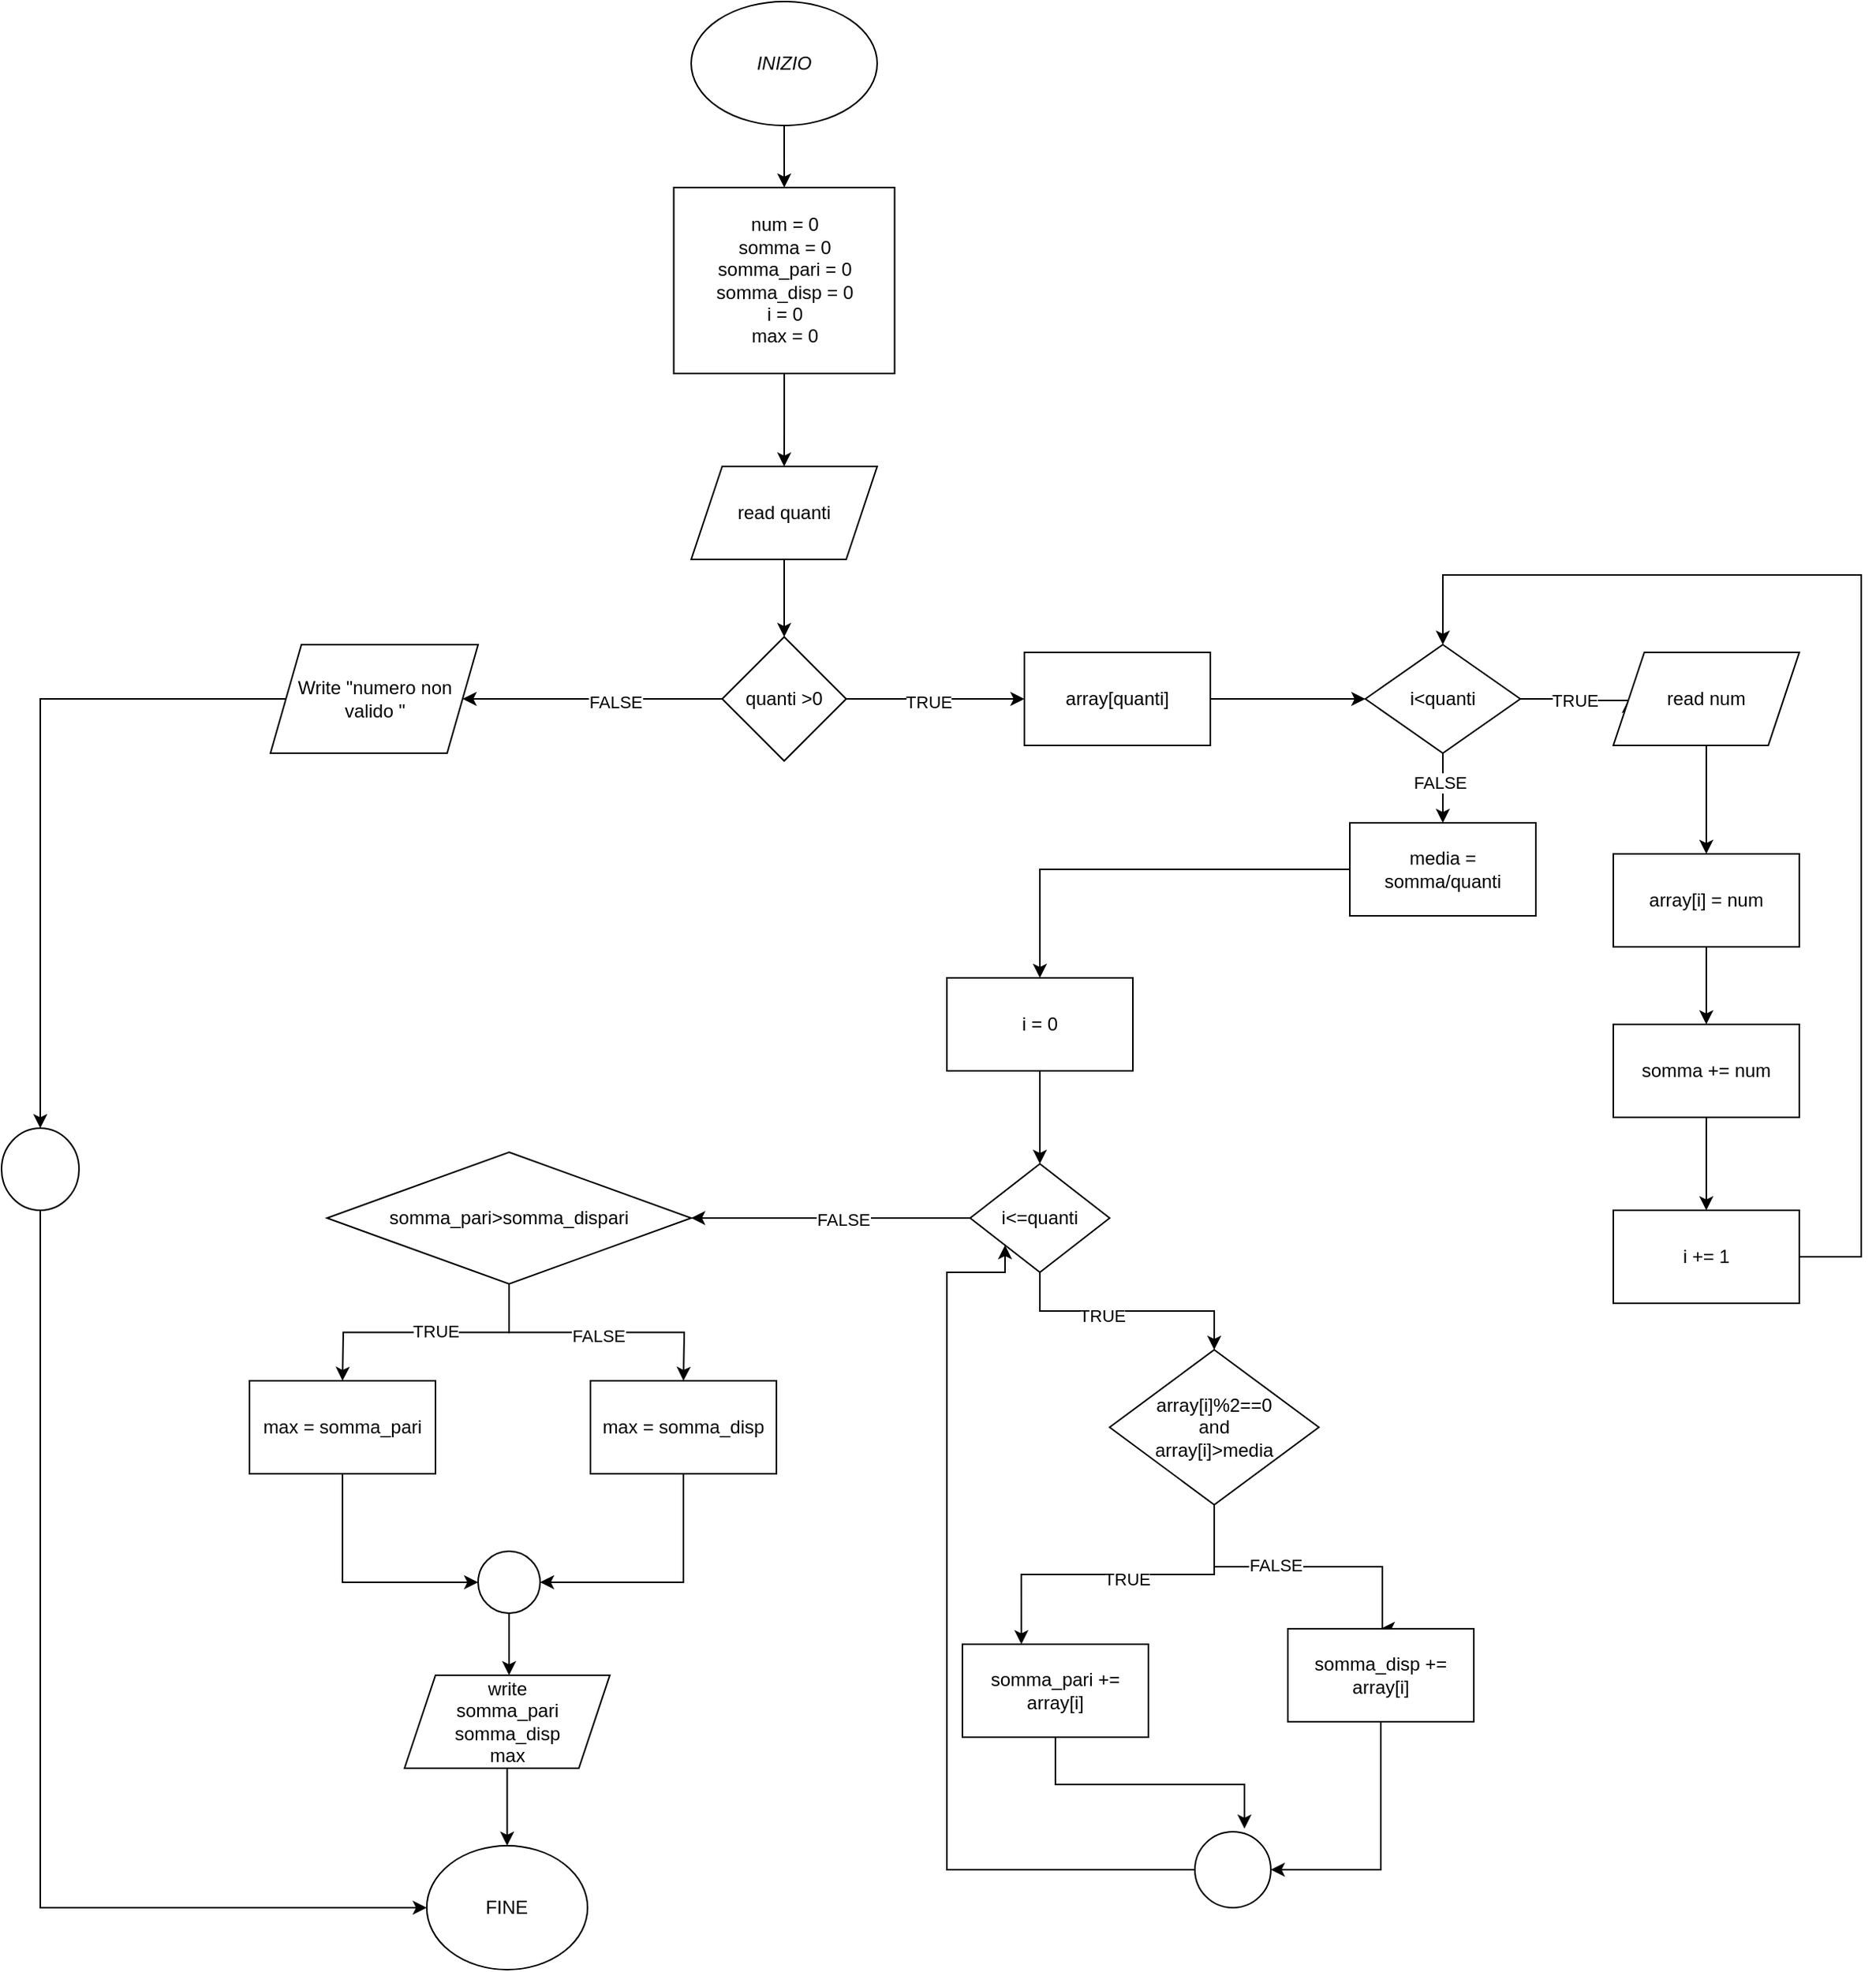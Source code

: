 <mxfile version="26.0.10">
  <diagram name="Pagina-1" id="SnpNDeBDlXsZuliEHFx5">
    <mxGraphModel dx="1910" dy="857" grid="1" gridSize="10" guides="1" tooltips="1" connect="1" arrows="1" fold="1" page="1" pageScale="1" pageWidth="1169" pageHeight="827" math="0" shadow="0">
      <root>
        <mxCell id="0" />
        <mxCell id="1" parent="0" />
        <mxCell id="yGQA4SGLh4-WKHKBrJOC-115" style="edgeStyle=orthogonalEdgeStyle;rounded=0;orthogonalLoop=1;jettySize=auto;html=1;exitX=1;exitY=0.5;exitDx=0;exitDy=0;entryX=0.5;entryY=1;entryDx=0;entryDy=0;" edge="1" parent="1" target="yGQA4SGLh4-WKHKBrJOC-95">
          <mxGeometry relative="1" as="geometry">
            <mxPoint x="1300" y="335" as="sourcePoint" />
            <Array as="points">
              <mxPoint x="1880" y="335" />
              <mxPoint x="1880" y="822" />
              <mxPoint x="1535" y="822" />
            </Array>
          </mxGeometry>
        </mxCell>
        <mxCell id="yGQA4SGLh4-WKHKBrJOC-130" value="" style="edgeStyle=orthogonalEdgeStyle;rounded=0;orthogonalLoop=1;jettySize=auto;html=1;" edge="1" parent="1" source="yGQA4SGLh4-WKHKBrJOC-128" target="yGQA4SGLh4-WKHKBrJOC-129">
          <mxGeometry relative="1" as="geometry" />
        </mxCell>
        <mxCell id="yGQA4SGLh4-WKHKBrJOC-128" value="&lt;i&gt;INIZIO&lt;/i&gt;" style="ellipse;whiteSpace=wrap;html=1;" vertex="1" parent="1">
          <mxGeometry x="465" y="20" width="120" height="80" as="geometry" />
        </mxCell>
        <mxCell id="yGQA4SGLh4-WKHKBrJOC-132" value="" style="edgeStyle=orthogonalEdgeStyle;rounded=0;orthogonalLoop=1;jettySize=auto;html=1;" edge="1" parent="1" source="yGQA4SGLh4-WKHKBrJOC-129" target="yGQA4SGLh4-WKHKBrJOC-131">
          <mxGeometry relative="1" as="geometry" />
        </mxCell>
        <mxCell id="yGQA4SGLh4-WKHKBrJOC-129" value="num = 0&lt;div&gt;somma = 0&lt;/div&gt;&lt;div&gt;somma_pari = 0&lt;/div&gt;&lt;div&gt;somma_disp = 0&lt;/div&gt;&lt;div&gt;i = 0&lt;/div&gt;&lt;div&gt;max = 0&lt;/div&gt;" style="whiteSpace=wrap;html=1;" vertex="1" parent="1">
          <mxGeometry x="453.75" y="140" width="142.5" height="120" as="geometry" />
        </mxCell>
        <mxCell id="yGQA4SGLh4-WKHKBrJOC-134" value="" style="edgeStyle=orthogonalEdgeStyle;rounded=0;orthogonalLoop=1;jettySize=auto;html=1;" edge="1" parent="1" source="yGQA4SGLh4-WKHKBrJOC-131" target="yGQA4SGLh4-WKHKBrJOC-133">
          <mxGeometry relative="1" as="geometry" />
        </mxCell>
        <mxCell id="yGQA4SGLh4-WKHKBrJOC-131" value="read quanti" style="shape=parallelogram;perimeter=parallelogramPerimeter;whiteSpace=wrap;html=1;fixedSize=1;" vertex="1" parent="1">
          <mxGeometry x="465" y="320" width="120" height="60" as="geometry" />
        </mxCell>
        <mxCell id="yGQA4SGLh4-WKHKBrJOC-136" value="" style="edgeStyle=orthogonalEdgeStyle;rounded=0;orthogonalLoop=1;jettySize=auto;html=1;entryX=1;entryY=0.5;entryDx=0;entryDy=0;" edge="1" parent="1" source="yGQA4SGLh4-WKHKBrJOC-133" target="yGQA4SGLh4-WKHKBrJOC-137">
          <mxGeometry relative="1" as="geometry">
            <mxPoint x="425" y="470" as="targetPoint" />
          </mxGeometry>
        </mxCell>
        <mxCell id="yGQA4SGLh4-WKHKBrJOC-138" value="FALSE" style="edgeLabel;html=1;align=center;verticalAlign=middle;resizable=0;points=[];" vertex="1" connectable="0" parent="yGQA4SGLh4-WKHKBrJOC-136">
          <mxGeometry x="-0.174" y="2" relative="1" as="geometry">
            <mxPoint as="offset" />
          </mxGeometry>
        </mxCell>
        <mxCell id="yGQA4SGLh4-WKHKBrJOC-140" value="" style="edgeStyle=orthogonalEdgeStyle;rounded=0;orthogonalLoop=1;jettySize=auto;html=1;" edge="1" parent="1" source="yGQA4SGLh4-WKHKBrJOC-133" target="yGQA4SGLh4-WKHKBrJOC-139">
          <mxGeometry relative="1" as="geometry" />
        </mxCell>
        <mxCell id="yGQA4SGLh4-WKHKBrJOC-141" value="TRUE" style="edgeLabel;html=1;align=center;verticalAlign=middle;resizable=0;points=[];" vertex="1" connectable="0" parent="yGQA4SGLh4-WKHKBrJOC-140">
          <mxGeometry x="-0.078" y="-2" relative="1" as="geometry">
            <mxPoint as="offset" />
          </mxGeometry>
        </mxCell>
        <mxCell id="yGQA4SGLh4-WKHKBrJOC-133" value="quanti &amp;gt;0" style="rhombus;whiteSpace=wrap;html=1;" vertex="1" parent="1">
          <mxGeometry x="485" y="430" width="80" height="80" as="geometry" />
        </mxCell>
        <mxCell id="yGQA4SGLh4-WKHKBrJOC-197" value="" style="edgeStyle=orthogonalEdgeStyle;rounded=0;orthogonalLoop=1;jettySize=auto;html=1;" edge="1" parent="1" source="yGQA4SGLh4-WKHKBrJOC-137" target="yGQA4SGLh4-WKHKBrJOC-196">
          <mxGeometry relative="1" as="geometry" />
        </mxCell>
        <mxCell id="yGQA4SGLh4-WKHKBrJOC-137" value="Write &quot;numero non valido &quot;" style="shape=parallelogram;perimeter=parallelogramPerimeter;whiteSpace=wrap;html=1;fixedSize=1;" vertex="1" parent="1">
          <mxGeometry x="193.5" y="435" width="134" height="70" as="geometry" />
        </mxCell>
        <mxCell id="yGQA4SGLh4-WKHKBrJOC-143" value="" style="edgeStyle=orthogonalEdgeStyle;rounded=0;orthogonalLoop=1;jettySize=auto;html=1;" edge="1" parent="1" source="yGQA4SGLh4-WKHKBrJOC-139" target="yGQA4SGLh4-WKHKBrJOC-142">
          <mxGeometry relative="1" as="geometry" />
        </mxCell>
        <mxCell id="yGQA4SGLh4-WKHKBrJOC-139" value="array[quanti]" style="whiteSpace=wrap;html=1;" vertex="1" parent="1">
          <mxGeometry x="680" y="440" width="120" height="60" as="geometry" />
        </mxCell>
        <mxCell id="yGQA4SGLh4-WKHKBrJOC-145" value="TRUE" style="edgeStyle=orthogonalEdgeStyle;rounded=0;orthogonalLoop=1;jettySize=auto;html=1;" edge="1" parent="1" source="yGQA4SGLh4-WKHKBrJOC-142">
          <mxGeometry relative="1" as="geometry">
            <mxPoint x="1070" y="470" as="targetPoint" />
            <Array as="points">
              <mxPoint x="1035" y="470" />
              <mxPoint x="1035" y="471" />
            </Array>
          </mxGeometry>
        </mxCell>
        <mxCell id="yGQA4SGLh4-WKHKBrJOC-155" style="edgeStyle=orthogonalEdgeStyle;rounded=0;orthogonalLoop=1;jettySize=auto;html=1;exitX=0.5;exitY=1;exitDx=0;exitDy=0;" edge="1" parent="1" source="yGQA4SGLh4-WKHKBrJOC-142">
          <mxGeometry relative="1" as="geometry">
            <mxPoint x="950" y="550" as="targetPoint" />
          </mxGeometry>
        </mxCell>
        <mxCell id="yGQA4SGLh4-WKHKBrJOC-156" value="FALSE" style="edgeLabel;html=1;align=center;verticalAlign=middle;resizable=0;points=[];" vertex="1" connectable="0" parent="yGQA4SGLh4-WKHKBrJOC-155">
          <mxGeometry x="-0.165" y="-2" relative="1" as="geometry">
            <mxPoint as="offset" />
          </mxGeometry>
        </mxCell>
        <mxCell id="yGQA4SGLh4-WKHKBrJOC-142" value="i&amp;lt;quanti" style="rhombus;whiteSpace=wrap;html=1;" vertex="1" parent="1">
          <mxGeometry x="900" y="435" width="100" height="70" as="geometry" />
        </mxCell>
        <mxCell id="yGQA4SGLh4-WKHKBrJOC-148" value="" style="edgeStyle=orthogonalEdgeStyle;rounded=0;orthogonalLoop=1;jettySize=auto;html=1;" edge="1" parent="1" source="yGQA4SGLh4-WKHKBrJOC-146">
          <mxGeometry relative="1" as="geometry">
            <mxPoint x="1120" y="570" as="targetPoint" />
          </mxGeometry>
        </mxCell>
        <mxCell id="yGQA4SGLh4-WKHKBrJOC-146" value="read num" style="shape=parallelogram;perimeter=parallelogramPerimeter;whiteSpace=wrap;html=1;fixedSize=1;" vertex="1" parent="1">
          <mxGeometry x="1060" y="440" width="120" height="60" as="geometry" />
        </mxCell>
        <mxCell id="yGQA4SGLh4-WKHKBrJOC-151" value="" style="edgeStyle=orthogonalEdgeStyle;rounded=0;orthogonalLoop=1;jettySize=auto;html=1;" edge="1" parent="1" source="yGQA4SGLh4-WKHKBrJOC-149" target="yGQA4SGLh4-WKHKBrJOC-150">
          <mxGeometry relative="1" as="geometry" />
        </mxCell>
        <mxCell id="yGQA4SGLh4-WKHKBrJOC-149" value="array[i] = num" style="rounded=0;whiteSpace=wrap;html=1;" vertex="1" parent="1">
          <mxGeometry x="1060" y="570" width="120" height="60" as="geometry" />
        </mxCell>
        <mxCell id="yGQA4SGLh4-WKHKBrJOC-153" value="" style="edgeStyle=orthogonalEdgeStyle;rounded=0;orthogonalLoop=1;jettySize=auto;html=1;" edge="1" parent="1" source="yGQA4SGLh4-WKHKBrJOC-150" target="yGQA4SGLh4-WKHKBrJOC-152">
          <mxGeometry relative="1" as="geometry" />
        </mxCell>
        <mxCell id="yGQA4SGLh4-WKHKBrJOC-150" value="somma += num" style="whiteSpace=wrap;html=1;rounded=0;" vertex="1" parent="1">
          <mxGeometry x="1060" y="680" width="120" height="60" as="geometry" />
        </mxCell>
        <mxCell id="yGQA4SGLh4-WKHKBrJOC-154" style="edgeStyle=orthogonalEdgeStyle;rounded=0;orthogonalLoop=1;jettySize=auto;html=1;exitX=1;exitY=0.5;exitDx=0;exitDy=0;entryX=0.5;entryY=0;entryDx=0;entryDy=0;" edge="1" parent="1" source="yGQA4SGLh4-WKHKBrJOC-152" target="yGQA4SGLh4-WKHKBrJOC-142">
          <mxGeometry relative="1" as="geometry">
            <Array as="points">
              <mxPoint x="1220" y="830" />
              <mxPoint x="1220" y="390" />
              <mxPoint x="950" y="390" />
            </Array>
          </mxGeometry>
        </mxCell>
        <mxCell id="yGQA4SGLh4-WKHKBrJOC-152" value="i += 1" style="whiteSpace=wrap;html=1;rounded=0;" vertex="1" parent="1">
          <mxGeometry x="1060" y="800" width="120" height="60" as="geometry" />
        </mxCell>
        <mxCell id="yGQA4SGLh4-WKHKBrJOC-159" value="" style="edgeStyle=orthogonalEdgeStyle;rounded=0;orthogonalLoop=1;jettySize=auto;html=1;" edge="1" parent="1" source="yGQA4SGLh4-WKHKBrJOC-157" target="yGQA4SGLh4-WKHKBrJOC-158">
          <mxGeometry relative="1" as="geometry" />
        </mxCell>
        <mxCell id="yGQA4SGLh4-WKHKBrJOC-157" value="media = somma/quanti" style="rounded=0;whiteSpace=wrap;html=1;" vertex="1" parent="1">
          <mxGeometry x="890" y="550" width="120" height="60" as="geometry" />
        </mxCell>
        <mxCell id="yGQA4SGLh4-WKHKBrJOC-161" value="" style="edgeStyle=orthogonalEdgeStyle;rounded=0;orthogonalLoop=1;jettySize=auto;html=1;" edge="1" parent="1" source="yGQA4SGLh4-WKHKBrJOC-158" target="yGQA4SGLh4-WKHKBrJOC-160">
          <mxGeometry relative="1" as="geometry" />
        </mxCell>
        <mxCell id="yGQA4SGLh4-WKHKBrJOC-158" value="i = 0" style="whiteSpace=wrap;html=1;rounded=0;" vertex="1" parent="1">
          <mxGeometry x="630" y="650" width="120" height="60" as="geometry" />
        </mxCell>
        <mxCell id="yGQA4SGLh4-WKHKBrJOC-163" value="" style="edgeStyle=orthogonalEdgeStyle;rounded=0;orthogonalLoop=1;jettySize=auto;html=1;" edge="1" parent="1" source="yGQA4SGLh4-WKHKBrJOC-160" target="yGQA4SGLh4-WKHKBrJOC-162">
          <mxGeometry relative="1" as="geometry" />
        </mxCell>
        <mxCell id="yGQA4SGLh4-WKHKBrJOC-164" value="TRUE" style="edgeLabel;html=1;align=center;verticalAlign=middle;resizable=0;points=[];" vertex="1" connectable="0" parent="yGQA4SGLh4-WKHKBrJOC-163">
          <mxGeometry x="-0.2" y="-3" relative="1" as="geometry">
            <mxPoint as="offset" />
          </mxGeometry>
        </mxCell>
        <mxCell id="yGQA4SGLh4-WKHKBrJOC-180" style="edgeStyle=orthogonalEdgeStyle;rounded=0;orthogonalLoop=1;jettySize=auto;html=1;entryX=1;entryY=0.5;entryDx=0;entryDy=0;" edge="1" parent="1" source="yGQA4SGLh4-WKHKBrJOC-160" target="yGQA4SGLh4-WKHKBrJOC-179">
          <mxGeometry relative="1" as="geometry" />
        </mxCell>
        <mxCell id="yGQA4SGLh4-WKHKBrJOC-181" value="FALSE" style="edgeLabel;html=1;align=center;verticalAlign=middle;resizable=0;points=[];" vertex="1" connectable="0" parent="yGQA4SGLh4-WKHKBrJOC-180">
          <mxGeometry x="-0.089" y="1" relative="1" as="geometry">
            <mxPoint as="offset" />
          </mxGeometry>
        </mxCell>
        <mxCell id="yGQA4SGLh4-WKHKBrJOC-160" value="i&amp;lt;=quanti" style="rhombus;whiteSpace=wrap;html=1;rounded=0;" vertex="1" parent="1">
          <mxGeometry x="645" y="770" width="90" height="70" as="geometry" />
        </mxCell>
        <mxCell id="yGQA4SGLh4-WKHKBrJOC-165" style="edgeStyle=orthogonalEdgeStyle;rounded=0;orthogonalLoop=1;jettySize=auto;html=1;entryX=0.317;entryY=0;entryDx=0;entryDy=0;entryPerimeter=0;" edge="1" parent="1" source="yGQA4SGLh4-WKHKBrJOC-162" target="yGQA4SGLh4-WKHKBrJOC-167">
          <mxGeometry relative="1" as="geometry">
            <mxPoint x="750" y="1060" as="targetPoint" />
          </mxGeometry>
        </mxCell>
        <mxCell id="yGQA4SGLh4-WKHKBrJOC-166" value="TRUE" style="edgeLabel;html=1;align=center;verticalAlign=middle;resizable=0;points=[];" vertex="1" connectable="0" parent="yGQA4SGLh4-WKHKBrJOC-165">
          <mxGeometry x="-0.041" y="3" relative="1" as="geometry">
            <mxPoint x="1" as="offset" />
          </mxGeometry>
        </mxCell>
        <mxCell id="yGQA4SGLh4-WKHKBrJOC-169" style="edgeStyle=orthogonalEdgeStyle;rounded=0;orthogonalLoop=1;jettySize=auto;html=1;" edge="1" parent="1" source="yGQA4SGLh4-WKHKBrJOC-162">
          <mxGeometry relative="1" as="geometry">
            <mxPoint x="910" y="1070" as="targetPoint" />
            <Array as="points">
              <mxPoint x="803" y="1030" />
              <mxPoint x="911" y="1030" />
            </Array>
          </mxGeometry>
        </mxCell>
        <mxCell id="yGQA4SGLh4-WKHKBrJOC-170" value="FALSE" style="edgeLabel;html=1;align=center;verticalAlign=middle;resizable=0;points=[];" vertex="1" connectable="0" parent="yGQA4SGLh4-WKHKBrJOC-169">
          <mxGeometry x="-0.178" y="1" relative="1" as="geometry">
            <mxPoint x="1" as="offset" />
          </mxGeometry>
        </mxCell>
        <mxCell id="yGQA4SGLh4-WKHKBrJOC-162" value="array[i]%2==0&lt;div&gt;and&lt;/div&gt;&lt;div&gt;array[i]&amp;gt;media&lt;/div&gt;" style="rhombus;whiteSpace=wrap;html=1;rounded=0;" vertex="1" parent="1">
          <mxGeometry x="735" y="890" width="135" height="100" as="geometry" />
        </mxCell>
        <mxCell id="yGQA4SGLh4-WKHKBrJOC-167" value="somma_pari += array[i]" style="rounded=0;whiteSpace=wrap;html=1;" vertex="1" parent="1">
          <mxGeometry x="640" y="1080" width="120" height="60" as="geometry" />
        </mxCell>
        <mxCell id="yGQA4SGLh4-WKHKBrJOC-173" style="edgeStyle=orthogonalEdgeStyle;rounded=0;orthogonalLoop=1;jettySize=auto;html=1;exitX=0.5;exitY=1;exitDx=0;exitDy=0;entryX=1;entryY=0.5;entryDx=0;entryDy=0;" edge="1" parent="1" source="yGQA4SGLh4-WKHKBrJOC-171" target="yGQA4SGLh4-WKHKBrJOC-172">
          <mxGeometry relative="1" as="geometry" />
        </mxCell>
        <mxCell id="yGQA4SGLh4-WKHKBrJOC-171" value="somma_disp += array[i]" style="rounded=0;whiteSpace=wrap;html=1;" vertex="1" parent="1">
          <mxGeometry x="850" y="1070" width="120" height="60" as="geometry" />
        </mxCell>
        <mxCell id="yGQA4SGLh4-WKHKBrJOC-175" style="edgeStyle=orthogonalEdgeStyle;rounded=0;orthogonalLoop=1;jettySize=auto;html=1;exitX=0;exitY=0.5;exitDx=0;exitDy=0;entryX=0;entryY=1;entryDx=0;entryDy=0;" edge="1" parent="1" source="yGQA4SGLh4-WKHKBrJOC-172" target="yGQA4SGLh4-WKHKBrJOC-160">
          <mxGeometry relative="1" as="geometry">
            <Array as="points">
              <mxPoint x="630" y="1226" />
              <mxPoint x="630" y="840" />
              <mxPoint x="668" y="840" />
            </Array>
          </mxGeometry>
        </mxCell>
        <mxCell id="yGQA4SGLh4-WKHKBrJOC-172" value="" style="ellipse;whiteSpace=wrap;html=1;aspect=fixed;" vertex="1" parent="1">
          <mxGeometry x="790" y="1201" width="49" height="49" as="geometry" />
        </mxCell>
        <mxCell id="yGQA4SGLh4-WKHKBrJOC-174" style="edgeStyle=orthogonalEdgeStyle;rounded=0;orthogonalLoop=1;jettySize=auto;html=1;exitX=0.5;exitY=1;exitDx=0;exitDy=0;entryX=0.653;entryY=-0.041;entryDx=0;entryDy=0;entryPerimeter=0;" edge="1" parent="1" source="yGQA4SGLh4-WKHKBrJOC-167" target="yGQA4SGLh4-WKHKBrJOC-172">
          <mxGeometry relative="1" as="geometry" />
        </mxCell>
        <mxCell id="yGQA4SGLh4-WKHKBrJOC-182" style="edgeStyle=orthogonalEdgeStyle;rounded=0;orthogonalLoop=1;jettySize=auto;html=1;exitX=0.5;exitY=1;exitDx=0;exitDy=0;" edge="1" parent="1" source="yGQA4SGLh4-WKHKBrJOC-179">
          <mxGeometry relative="1" as="geometry">
            <mxPoint x="240" y="910" as="targetPoint" />
          </mxGeometry>
        </mxCell>
        <mxCell id="yGQA4SGLh4-WKHKBrJOC-183" value="TRUE" style="edgeLabel;html=1;align=center;verticalAlign=middle;resizable=0;points=[];" vertex="1" connectable="0" parent="yGQA4SGLh4-WKHKBrJOC-182">
          <mxGeometry x="-0.07" y="-1" relative="1" as="geometry">
            <mxPoint as="offset" />
          </mxGeometry>
        </mxCell>
        <mxCell id="yGQA4SGLh4-WKHKBrJOC-185" style="edgeStyle=orthogonalEdgeStyle;rounded=0;orthogonalLoop=1;jettySize=auto;html=1;" edge="1" parent="1" source="yGQA4SGLh4-WKHKBrJOC-179">
          <mxGeometry relative="1" as="geometry">
            <mxPoint x="460" y="910" as="targetPoint" />
          </mxGeometry>
        </mxCell>
        <mxCell id="yGQA4SGLh4-WKHKBrJOC-186" value="FALSE" style="edgeLabel;html=1;align=center;verticalAlign=middle;resizable=0;points=[];" vertex="1" connectable="0" parent="yGQA4SGLh4-WKHKBrJOC-185">
          <mxGeometry x="0.001" y="-2" relative="1" as="geometry">
            <mxPoint as="offset" />
          </mxGeometry>
        </mxCell>
        <mxCell id="yGQA4SGLh4-WKHKBrJOC-179" value="somma_pari&amp;gt;somma_dispari" style="rhombus;whiteSpace=wrap;html=1;" vertex="1" parent="1">
          <mxGeometry x="230" y="762.5" width="235" height="85" as="geometry" />
        </mxCell>
        <mxCell id="yGQA4SGLh4-WKHKBrJOC-190" style="edgeStyle=orthogonalEdgeStyle;rounded=0;orthogonalLoop=1;jettySize=auto;html=1;exitX=0.5;exitY=1;exitDx=0;exitDy=0;entryX=0;entryY=0.5;entryDx=0;entryDy=0;" edge="1" parent="1" source="yGQA4SGLh4-WKHKBrJOC-184" target="yGQA4SGLh4-WKHKBrJOC-188">
          <mxGeometry relative="1" as="geometry" />
        </mxCell>
        <mxCell id="yGQA4SGLh4-WKHKBrJOC-184" value="max = somma_pari" style="rounded=0;whiteSpace=wrap;html=1;" vertex="1" parent="1">
          <mxGeometry x="180" y="910" width="120" height="60" as="geometry" />
        </mxCell>
        <mxCell id="yGQA4SGLh4-WKHKBrJOC-189" style="edgeStyle=orthogonalEdgeStyle;rounded=0;orthogonalLoop=1;jettySize=auto;html=1;exitX=0.5;exitY=1;exitDx=0;exitDy=0;entryX=1;entryY=0.5;entryDx=0;entryDy=0;" edge="1" parent="1" source="yGQA4SGLh4-WKHKBrJOC-187" target="yGQA4SGLh4-WKHKBrJOC-188">
          <mxGeometry relative="1" as="geometry" />
        </mxCell>
        <mxCell id="yGQA4SGLh4-WKHKBrJOC-187" value="max = somma_disp" style="rounded=0;whiteSpace=wrap;html=1;" vertex="1" parent="1">
          <mxGeometry x="400" y="910" width="120" height="60" as="geometry" />
        </mxCell>
        <mxCell id="yGQA4SGLh4-WKHKBrJOC-191" style="edgeStyle=orthogonalEdgeStyle;rounded=0;orthogonalLoop=1;jettySize=auto;html=1;exitX=0.5;exitY=1;exitDx=0;exitDy=0;" edge="1" parent="1" source="yGQA4SGLh4-WKHKBrJOC-188">
          <mxGeometry relative="1" as="geometry">
            <mxPoint x="347.5" y="1100" as="targetPoint" />
          </mxGeometry>
        </mxCell>
        <mxCell id="yGQA4SGLh4-WKHKBrJOC-188" value="" style="ellipse;whiteSpace=wrap;html=1;aspect=fixed;" vertex="1" parent="1">
          <mxGeometry x="327.5" y="1020" width="40" height="40" as="geometry" />
        </mxCell>
        <mxCell id="yGQA4SGLh4-WKHKBrJOC-195" value="" style="edgeStyle=orthogonalEdgeStyle;rounded=0;orthogonalLoop=1;jettySize=auto;html=1;" edge="1" parent="1" source="yGQA4SGLh4-WKHKBrJOC-193" target="yGQA4SGLh4-WKHKBrJOC-194">
          <mxGeometry relative="1" as="geometry" />
        </mxCell>
        <mxCell id="yGQA4SGLh4-WKHKBrJOC-193" value="write&lt;div&gt;somma_pari&lt;div&gt;somma_disp&lt;/div&gt;&lt;div&gt;max&lt;/div&gt;&lt;/div&gt;" style="shape=parallelogram;perimeter=parallelogramPerimeter;whiteSpace=wrap;html=1;fixedSize=1;" vertex="1" parent="1">
          <mxGeometry x="280" y="1100" width="132.5" height="60" as="geometry" />
        </mxCell>
        <mxCell id="yGQA4SGLh4-WKHKBrJOC-194" value="FINE" style="ellipse;whiteSpace=wrap;html=1;" vertex="1" parent="1">
          <mxGeometry x="294.38" y="1210" width="103.75" height="80" as="geometry" />
        </mxCell>
        <mxCell id="yGQA4SGLh4-WKHKBrJOC-198" style="edgeStyle=orthogonalEdgeStyle;rounded=0;orthogonalLoop=1;jettySize=auto;html=1;exitX=0.5;exitY=1;exitDx=0;exitDy=0;entryX=0;entryY=0.5;entryDx=0;entryDy=0;" edge="1" parent="1" source="yGQA4SGLh4-WKHKBrJOC-196" target="yGQA4SGLh4-WKHKBrJOC-194">
          <mxGeometry relative="1" as="geometry" />
        </mxCell>
        <mxCell id="yGQA4SGLh4-WKHKBrJOC-196" value="" style="ellipse;whiteSpace=wrap;html=1;" vertex="1" parent="1">
          <mxGeometry x="20" y="747" width="50" height="53" as="geometry" />
        </mxCell>
      </root>
    </mxGraphModel>
  </diagram>
</mxfile>
